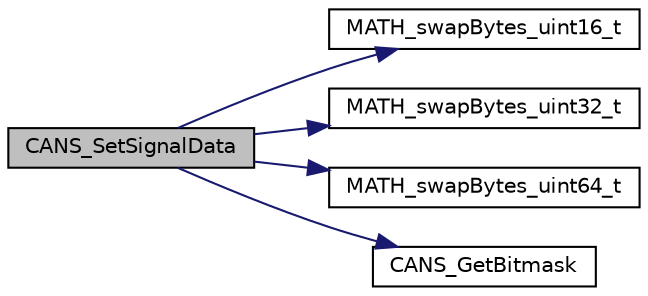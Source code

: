digraph "CANS_SetSignalData"
{
  edge [fontname="Helvetica",fontsize="10",labelfontname="Helvetica",labelfontsize="10"];
  node [fontname="Helvetica",fontsize="10",shape=record];
  rankdir="LR";
  Node199 [label="CANS_SetSignalData",height=0.2,width=0.4,color="black", fillcolor="grey75", style="filled", fontcolor="black"];
  Node199 -> Node200 [color="midnightblue",fontsize="10",style="solid",fontname="Helvetica"];
  Node200 [label="MATH_swapBytes_uint16_t",height=0.2,width=0.4,color="black", fillcolor="white", style="filled",URL="$foxmath_8c.html#a562273a0fc361c4baef9bfb28b97a475",tooltip="Swap bytes of uint16_t value. "];
  Node199 -> Node201 [color="midnightblue",fontsize="10",style="solid",fontname="Helvetica"];
  Node201 [label="MATH_swapBytes_uint32_t",height=0.2,width=0.4,color="black", fillcolor="white", style="filled",URL="$foxmath_8c.html#ac35ec6779edc72106ec9ebb3b8d51deb",tooltip="Swap bytes of uint32_t value. "];
  Node199 -> Node202 [color="midnightblue",fontsize="10",style="solid",fontname="Helvetica"];
  Node202 [label="MATH_swapBytes_uint64_t",height=0.2,width=0.4,color="black", fillcolor="white", style="filled",URL="$foxmath_8c.html#a0d87eebf1c5255c594210eacb8cbf6e1",tooltip="Swap bytes of uint64_t value. "];
  Node199 -> Node203 [color="midnightblue",fontsize="10",style="solid",fontname="Helvetica"];
  Node203 [label="CANS_GetBitmask",height=0.2,width=0.4,color="black", fillcolor="white", style="filled",URL="$cansignal_8c.html#a7d95cbf333bab22f926b97262b20a283",tooltip="generates bitfield, which masks the bits where the actual signal (defined by its bitlength) is locate..."];
}

